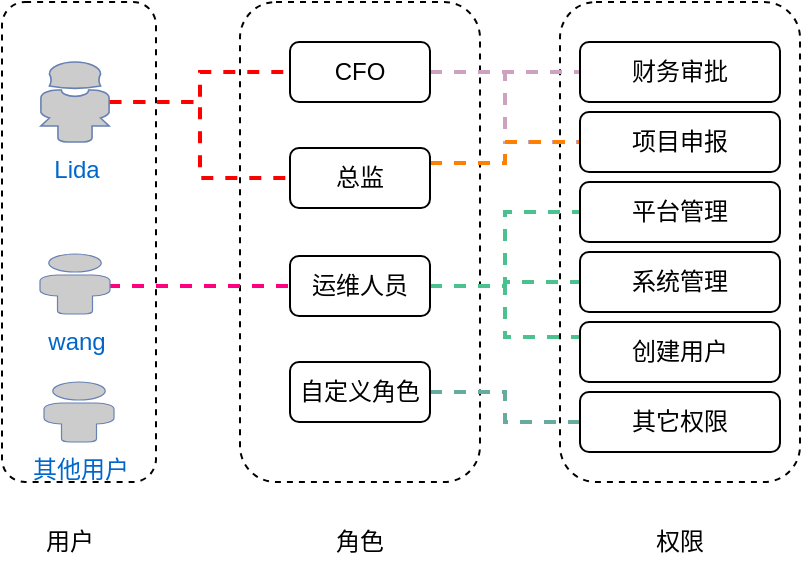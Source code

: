 <mxfile version="10.6.0" type="github"><diagram name="Page-1" id="d9b1e647-80fa-b4a2-5024-87a742678bcc"><mxGraphModel dx="918" dy="615" grid="1" gridSize="10" guides="1" tooltips="1" connect="1" arrows="1" fold="1" page="1" pageScale="1" pageWidth="1100" pageHeight="850" background="#ffffff" math="0" shadow="0"><root><mxCell id="0"/><mxCell id="1" parent="0"/><mxCell id="1zVJEanZ9SzlOVG1rFyG-13" value="" style="rounded=1;whiteSpace=wrap;html=1;dashed=1;" vertex="1" parent="1"><mxGeometry x="400" y="280" width="120" height="240" as="geometry"/></mxCell><mxCell id="1zVJEanZ9SzlOVG1rFyG-8" value="" style="rounded=1;whiteSpace=wrap;html=1;dashed=1;" vertex="1" parent="1"><mxGeometry x="240" y="280" width="120" height="240" as="geometry"/></mxCell><mxCell id="1zVJEanZ9SzlOVG1rFyG-6" value="" style="rounded=1;whiteSpace=wrap;html=1;dashed=1;" vertex="1" parent="1"><mxGeometry x="121" y="280" width="77" height="240" as="geometry"/></mxCell><mxCell id="1zVJEanZ9SzlOVG1rFyG-21" style="edgeStyle=orthogonalEdgeStyle;rounded=0;orthogonalLoop=1;jettySize=auto;html=1;exitX=0.99;exitY=0.5;exitDx=0;exitDy=0;exitPerimeter=0;dashed=1;strokeWidth=2;strokeColor=#FF0000;endArrow=none;endFill=0;" edge="1" parent="1" source="1zVJEanZ9SzlOVG1rFyG-1" target="1zVJEanZ9SzlOVG1rFyG-5"><mxGeometry relative="1" as="geometry"/></mxCell><mxCell id="1zVJEanZ9SzlOVG1rFyG-22" style="edgeStyle=orthogonalEdgeStyle;rounded=0;orthogonalLoop=1;jettySize=auto;html=1;exitX=0.99;exitY=0.5;exitDx=0;exitDy=0;exitPerimeter=0;entryX=0;entryY=0.5;entryDx=0;entryDy=0;dashed=1;endArrow=none;endFill=0;strokeColor=#FF0000;strokeWidth=2;" edge="1" parent="1" source="1zVJEanZ9SzlOVG1rFyG-1" target="1zVJEanZ9SzlOVG1rFyG-9"><mxGeometry relative="1" as="geometry"/></mxCell><mxCell id="1zVJEanZ9SzlOVG1rFyG-1" value="Lida&lt;br&gt;" style="fontColor=#0066CC;verticalAlign=top;verticalLabelPosition=bottom;labelPosition=center;align=center;html=1;outlineConnect=0;fillColor=#CCCCCC;strokeColor=#6881B3;gradientColor=none;gradientDirection=north;strokeWidth=2;shape=mxgraph.networks.user_female;" vertex="1" parent="1"><mxGeometry x="140" y="310" width="35" height="40" as="geometry"/></mxCell><mxCell id="1zVJEanZ9SzlOVG1rFyG-23" style="edgeStyle=orthogonalEdgeStyle;rounded=0;orthogonalLoop=1;jettySize=auto;html=1;exitX=1;exitY=0.5;exitDx=0;exitDy=0;exitPerimeter=0;entryX=0;entryY=0.5;entryDx=0;entryDy=0;dashed=1;endArrow=none;endFill=0;strokeColor=#FF0080;strokeWidth=2;" edge="1" parent="1" source="1zVJEanZ9SzlOVG1rFyG-2" target="1zVJEanZ9SzlOVG1rFyG-10"><mxGeometry relative="1" as="geometry"><Array as="points"><mxPoint x="175" y="422"/></Array></mxGeometry></mxCell><mxCell id="1zVJEanZ9SzlOVG1rFyG-2" value="wang" style="fontColor=#0066CC;verticalAlign=top;verticalLabelPosition=bottom;labelPosition=center;align=center;html=1;outlineConnect=0;fillColor=#CCCCCC;strokeColor=#6881B3;gradientColor=none;gradientDirection=north;strokeWidth=2;shape=mxgraph.networks.user_male;" vertex="1" parent="1"><mxGeometry x="140" y="406" width="35" height="30" as="geometry"/></mxCell><mxCell id="1zVJEanZ9SzlOVG1rFyG-24" style="edgeStyle=orthogonalEdgeStyle;rounded=0;orthogonalLoop=1;jettySize=auto;html=1;exitX=1;exitY=0.5;exitDx=0;exitDy=0;dashed=1;endArrow=none;endFill=0;strokeColor=#CDA2BE;strokeWidth=2;" edge="1" parent="1" source="1zVJEanZ9SzlOVG1rFyG-5" target="1zVJEanZ9SzlOVG1rFyG-14"><mxGeometry relative="1" as="geometry"/></mxCell><mxCell id="1zVJEanZ9SzlOVG1rFyG-25" style="edgeStyle=orthogonalEdgeStyle;rounded=0;orthogonalLoop=1;jettySize=auto;html=1;exitX=1;exitY=0.5;exitDx=0;exitDy=0;entryX=0;entryY=0.5;entryDx=0;entryDy=0;dashed=1;endArrow=none;endFill=0;strokeColor=#CDA2BE;strokeWidth=2;" edge="1" parent="1" source="1zVJEanZ9SzlOVG1rFyG-5" target="1zVJEanZ9SzlOVG1rFyG-15"><mxGeometry relative="1" as="geometry"/></mxCell><mxCell id="1zVJEanZ9SzlOVG1rFyG-5" value="CFO" style="rounded=1;whiteSpace=wrap;html=1;" vertex="1" parent="1"><mxGeometry x="265" y="300" width="70" height="30" as="geometry"/></mxCell><mxCell id="1zVJEanZ9SzlOVG1rFyG-26" style="edgeStyle=orthogonalEdgeStyle;rounded=0;orthogonalLoop=1;jettySize=auto;html=1;exitX=1;exitY=0.25;exitDx=0;exitDy=0;entryX=0;entryY=0.5;entryDx=0;entryDy=0;dashed=1;endArrow=none;endFill=0;strokeColor=#FF8000;strokeWidth=2;" edge="1" parent="1" source="1zVJEanZ9SzlOVG1rFyG-9" target="1zVJEanZ9SzlOVG1rFyG-15"><mxGeometry relative="1" as="geometry"/></mxCell><mxCell id="1zVJEanZ9SzlOVG1rFyG-9" value="总监" style="rounded=1;whiteSpace=wrap;html=1;" vertex="1" parent="1"><mxGeometry x="265" y="353" width="70" height="30" as="geometry"/></mxCell><mxCell id="1zVJEanZ9SzlOVG1rFyG-27" style="edgeStyle=orthogonalEdgeStyle;rounded=0;orthogonalLoop=1;jettySize=auto;html=1;exitX=1;exitY=0.5;exitDx=0;exitDy=0;entryX=0;entryY=0.5;entryDx=0;entryDy=0;dashed=1;endArrow=none;endFill=0;strokeColor=#4AC18E;strokeWidth=2;" edge="1" parent="1" source="1zVJEanZ9SzlOVG1rFyG-10" target="1zVJEanZ9SzlOVG1rFyG-16"><mxGeometry relative="1" as="geometry"/></mxCell><mxCell id="1zVJEanZ9SzlOVG1rFyG-28" style="edgeStyle=orthogonalEdgeStyle;rounded=0;orthogonalLoop=1;jettySize=auto;html=1;exitX=1;exitY=0.5;exitDx=0;exitDy=0;entryX=0;entryY=0.5;entryDx=0;entryDy=0;dashed=1;endArrow=none;endFill=0;strokeColor=#4AC18E;strokeWidth=2;" edge="1" parent="1" source="1zVJEanZ9SzlOVG1rFyG-10" target="1zVJEanZ9SzlOVG1rFyG-18"><mxGeometry relative="1" as="geometry"/></mxCell><mxCell id="1zVJEanZ9SzlOVG1rFyG-29" style="edgeStyle=orthogonalEdgeStyle;rounded=0;orthogonalLoop=1;jettySize=auto;html=1;exitX=1;exitY=0.5;exitDx=0;exitDy=0;entryX=0;entryY=0.25;entryDx=0;entryDy=0;dashed=1;endArrow=none;endFill=0;strokeColor=#4AC18E;strokeWidth=2;" edge="1" parent="1" source="1zVJEanZ9SzlOVG1rFyG-10" target="1zVJEanZ9SzlOVG1rFyG-19"><mxGeometry relative="1" as="geometry"/></mxCell><mxCell id="1zVJEanZ9SzlOVG1rFyG-10" value="运维人员" style="rounded=1;whiteSpace=wrap;html=1;" vertex="1" parent="1"><mxGeometry x="265" y="407" width="70" height="30" as="geometry"/></mxCell><mxCell id="1zVJEanZ9SzlOVG1rFyG-30" style="edgeStyle=orthogonalEdgeStyle;rounded=0;orthogonalLoop=1;jettySize=auto;html=1;exitX=1;exitY=0.5;exitDx=0;exitDy=0;dashed=1;endArrow=none;endFill=0;strokeColor=#67AB9F;strokeWidth=2;" edge="1" parent="1" source="1zVJEanZ9SzlOVG1rFyG-11" target="1zVJEanZ9SzlOVG1rFyG-20"><mxGeometry relative="1" as="geometry"/></mxCell><mxCell id="1zVJEanZ9SzlOVG1rFyG-11" value="自定义角色" style="rounded=1;whiteSpace=wrap;html=1;" vertex="1" parent="1"><mxGeometry x="265" y="460" width="70" height="30" as="geometry"/></mxCell><mxCell id="1zVJEanZ9SzlOVG1rFyG-14" value="财务审批" style="rounded=1;whiteSpace=wrap;html=1;" vertex="1" parent="1"><mxGeometry x="410" y="300" width="100" height="30" as="geometry"/></mxCell><mxCell id="1zVJEanZ9SzlOVG1rFyG-15" value="项目申报" style="rounded=1;whiteSpace=wrap;html=1;" vertex="1" parent="1"><mxGeometry x="410" y="335" width="100" height="30" as="geometry"/></mxCell><mxCell id="1zVJEanZ9SzlOVG1rFyG-16" value="平台管理" style="rounded=1;whiteSpace=wrap;html=1;" vertex="1" parent="1"><mxGeometry x="410" y="370" width="100" height="30" as="geometry"/></mxCell><mxCell id="1zVJEanZ9SzlOVG1rFyG-18" value="系统管理" style="rounded=1;whiteSpace=wrap;html=1;" vertex="1" parent="1"><mxGeometry x="410" y="405" width="100" height="30" as="geometry"/></mxCell><mxCell id="1zVJEanZ9SzlOVG1rFyG-19" value="创建用户" style="rounded=1;whiteSpace=wrap;html=1;" vertex="1" parent="1"><mxGeometry x="410" y="440" width="100" height="30" as="geometry"/></mxCell><mxCell id="1zVJEanZ9SzlOVG1rFyG-20" value="其它权限" style="rounded=1;whiteSpace=wrap;html=1;" vertex="1" parent="1"><mxGeometry x="410" y="475" width="100" height="30" as="geometry"/></mxCell><mxCell id="1zVJEanZ9SzlOVG1rFyG-31" value="用户" style="text;html=1;strokeColor=none;fillColor=none;align=center;verticalAlign=middle;whiteSpace=wrap;rounded=0;dashed=1;" vertex="1" parent="1"><mxGeometry x="135" y="540" width="40" height="20" as="geometry"/></mxCell><mxCell id="1zVJEanZ9SzlOVG1rFyG-32" value="角色" style="text;html=1;strokeColor=none;fillColor=none;align=center;verticalAlign=middle;whiteSpace=wrap;rounded=0;dashed=1;" vertex="1" parent="1"><mxGeometry x="280" y="540" width="40" height="20" as="geometry"/></mxCell><mxCell id="1zVJEanZ9SzlOVG1rFyG-33" value="权限" style="text;html=1;strokeColor=none;fillColor=none;align=center;verticalAlign=middle;whiteSpace=wrap;rounded=0;dashed=1;" vertex="1" parent="1"><mxGeometry x="440" y="540" width="40" height="20" as="geometry"/></mxCell><mxCell id="1zVJEanZ9SzlOVG1rFyG-34" value="其他用户" style="fontColor=#0066CC;verticalAlign=top;verticalLabelPosition=bottom;labelPosition=center;align=center;html=1;outlineConnect=0;fillColor=#CCCCCC;strokeColor=#6881B3;gradientColor=none;gradientDirection=north;strokeWidth=2;shape=mxgraph.networks.user_male;" vertex="1" parent="1"><mxGeometry x="142" y="470" width="35" height="30" as="geometry"/></mxCell></root></mxGraphModel></diagram></mxfile>